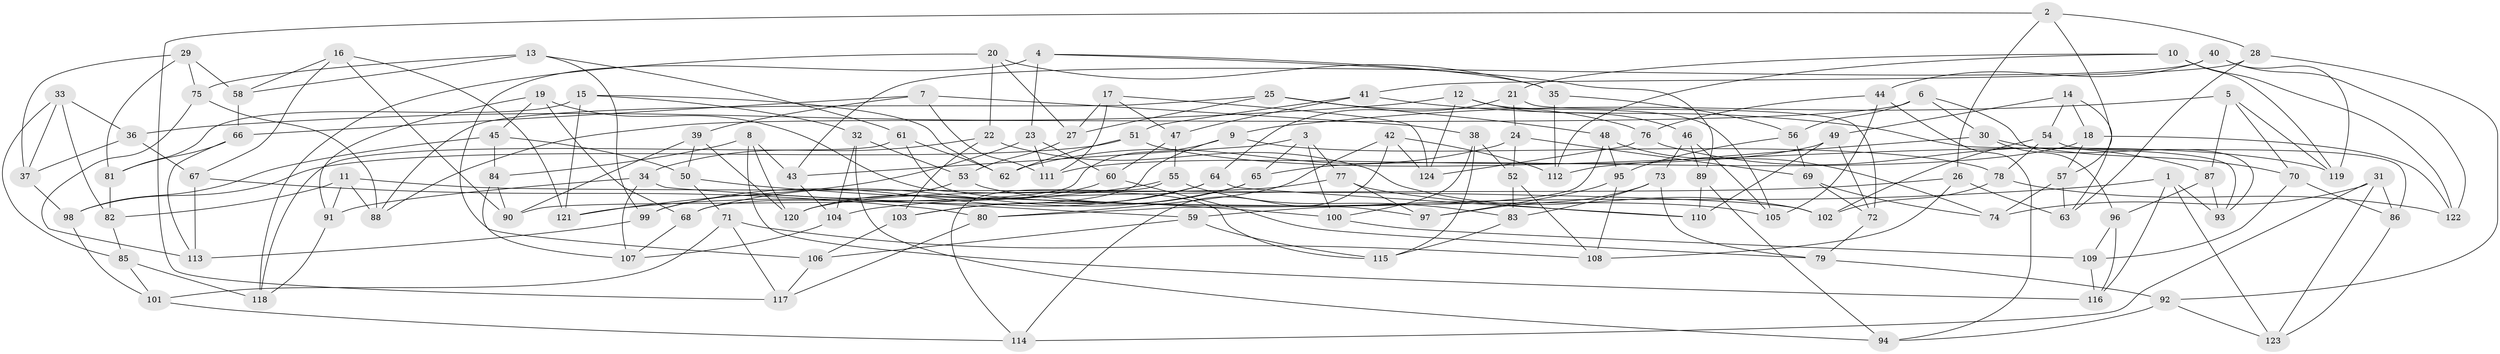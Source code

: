 // Generated by graph-tools (version 1.1) at 2025/38/03/09/25 02:38:06]
// undirected, 124 vertices, 248 edges
graph export_dot {
graph [start="1"]
  node [color=gray90,style=filled];
  1;
  2;
  3;
  4;
  5;
  6;
  7;
  8;
  9;
  10;
  11;
  12;
  13;
  14;
  15;
  16;
  17;
  18;
  19;
  20;
  21;
  22;
  23;
  24;
  25;
  26;
  27;
  28;
  29;
  30;
  31;
  32;
  33;
  34;
  35;
  36;
  37;
  38;
  39;
  40;
  41;
  42;
  43;
  44;
  45;
  46;
  47;
  48;
  49;
  50;
  51;
  52;
  53;
  54;
  55;
  56;
  57;
  58;
  59;
  60;
  61;
  62;
  63;
  64;
  65;
  66;
  67;
  68;
  69;
  70;
  71;
  72;
  73;
  74;
  75;
  76;
  77;
  78;
  79;
  80;
  81;
  82;
  83;
  84;
  85;
  86;
  87;
  88;
  89;
  90;
  91;
  92;
  93;
  94;
  95;
  96;
  97;
  98;
  99;
  100;
  101;
  102;
  103;
  104;
  105;
  106;
  107;
  108;
  109;
  110;
  111;
  112;
  113;
  114;
  115;
  116;
  117;
  118;
  119;
  120;
  121;
  122;
  123;
  124;
  1 -- 93;
  1 -- 116;
  1 -- 123;
  1 -- 59;
  2 -- 26;
  2 -- 28;
  2 -- 57;
  2 -- 117;
  3 -- 65;
  3 -- 77;
  3 -- 100;
  3 -- 43;
  4 -- 89;
  4 -- 106;
  4 -- 35;
  4 -- 23;
  5 -- 119;
  5 -- 9;
  5 -- 70;
  5 -- 87;
  6 -- 88;
  6 -- 56;
  6 -- 93;
  6 -- 30;
  7 -- 39;
  7 -- 111;
  7 -- 66;
  7 -- 38;
  8 -- 43;
  8 -- 120;
  8 -- 84;
  8 -- 116;
  9 -- 90;
  9 -- 68;
  9 -- 78;
  10 -- 119;
  10 -- 112;
  10 -- 122;
  10 -- 21;
  11 -- 91;
  11 -- 102;
  11 -- 82;
  11 -- 88;
  12 -- 36;
  12 -- 124;
  12 -- 105;
  12 -- 46;
  13 -- 61;
  13 -- 58;
  13 -- 75;
  13 -- 99;
  14 -- 54;
  14 -- 63;
  14 -- 49;
  14 -- 18;
  15 -- 81;
  15 -- 121;
  15 -- 62;
  15 -- 32;
  16 -- 58;
  16 -- 121;
  16 -- 90;
  16 -- 67;
  17 -- 27;
  17 -- 124;
  17 -- 47;
  17 -- 111;
  18 -- 122;
  18 -- 65;
  18 -- 57;
  19 -- 115;
  19 -- 68;
  19 -- 45;
  19 -- 91;
  20 -- 35;
  20 -- 22;
  20 -- 118;
  20 -- 27;
  21 -- 72;
  21 -- 24;
  21 -- 64;
  22 -- 34;
  22 -- 102;
  22 -- 103;
  23 -- 60;
  23 -- 121;
  23 -- 111;
  24 -- 69;
  24 -- 52;
  24 -- 62;
  25 -- 27;
  25 -- 88;
  25 -- 48;
  25 -- 76;
  26 -- 63;
  26 -- 108;
  26 -- 104;
  27 -- 53;
  28 -- 41;
  28 -- 92;
  28 -- 63;
  29 -- 75;
  29 -- 58;
  29 -- 37;
  29 -- 81;
  30 -- 70;
  30 -- 112;
  30 -- 96;
  31 -- 74;
  31 -- 123;
  31 -- 114;
  31 -- 86;
  32 -- 53;
  32 -- 94;
  32 -- 104;
  33 -- 37;
  33 -- 85;
  33 -- 36;
  33 -- 82;
  34 -- 59;
  34 -- 91;
  34 -- 107;
  35 -- 112;
  35 -- 56;
  36 -- 67;
  36 -- 37;
  37 -- 98;
  38 -- 100;
  38 -- 115;
  38 -- 52;
  39 -- 90;
  39 -- 50;
  39 -- 120;
  40 -- 44;
  40 -- 43;
  40 -- 122;
  40 -- 119;
  41 -- 51;
  41 -- 47;
  41 -- 93;
  42 -- 114;
  42 -- 124;
  42 -- 112;
  42 -- 80;
  43 -- 104;
  44 -- 94;
  44 -- 76;
  44 -- 105;
  45 -- 50;
  45 -- 98;
  45 -- 84;
  46 -- 105;
  46 -- 73;
  46 -- 89;
  47 -- 55;
  47 -- 60;
  48 -- 95;
  48 -- 80;
  48 -- 74;
  49 -- 110;
  49 -- 72;
  49 -- 111;
  50 -- 100;
  50 -- 71;
  51 -- 62;
  51 -- 119;
  51 -- 98;
  52 -- 83;
  52 -- 108;
  53 -- 99;
  53 -- 105;
  54 -- 86;
  54 -- 102;
  54 -- 78;
  55 -- 114;
  55 -- 121;
  55 -- 83;
  56 -- 69;
  56 -- 95;
  57 -- 74;
  57 -- 63;
  58 -- 66;
  59 -- 115;
  59 -- 106;
  60 -- 120;
  60 -- 79;
  61 -- 62;
  61 -- 118;
  61 -- 97;
  64 -- 99;
  64 -- 103;
  64 -- 110;
  65 -- 103;
  65 -- 68;
  66 -- 81;
  66 -- 113;
  67 -- 113;
  67 -- 80;
  68 -- 107;
  69 -- 74;
  69 -- 72;
  70 -- 109;
  70 -- 86;
  71 -- 117;
  71 -- 108;
  71 -- 101;
  72 -- 79;
  73 -- 83;
  73 -- 97;
  73 -- 79;
  75 -- 113;
  75 -- 88;
  76 -- 87;
  76 -- 124;
  77 -- 110;
  77 -- 120;
  77 -- 97;
  78 -- 102;
  78 -- 122;
  79 -- 92;
  80 -- 117;
  81 -- 82;
  82 -- 85;
  83 -- 115;
  84 -- 107;
  84 -- 90;
  85 -- 118;
  85 -- 101;
  86 -- 123;
  87 -- 93;
  87 -- 96;
  89 -- 110;
  89 -- 94;
  91 -- 118;
  92 -- 94;
  92 -- 123;
  95 -- 97;
  95 -- 108;
  96 -- 109;
  96 -- 116;
  98 -- 101;
  99 -- 113;
  100 -- 109;
  101 -- 114;
  103 -- 106;
  104 -- 107;
  106 -- 117;
  109 -- 116;
}
